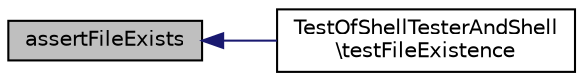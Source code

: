 digraph "assertFileExists"
{
  edge [fontname="Helvetica",fontsize="10",labelfontname="Helvetica",labelfontsize="10"];
  node [fontname="Helvetica",fontsize="10",shape=record];
  rankdir="LR";
  Node1 [label="assertFileExists",height=0.2,width=0.4,color="black", fillcolor="grey75", style="filled" fontcolor="black"];
  Node1 -> Node2 [dir="back",color="midnightblue",fontsize="10",style="solid",fontname="Helvetica"];
  Node2 [label="TestOfShellTesterAndShell\l\\testFileExistence",height=0.2,width=0.4,color="black", fillcolor="white", style="filled",URL="$class_test_of_shell_tester_and_shell.html#a1541fb627d1563e46e84655fdc0b4475"];
}
